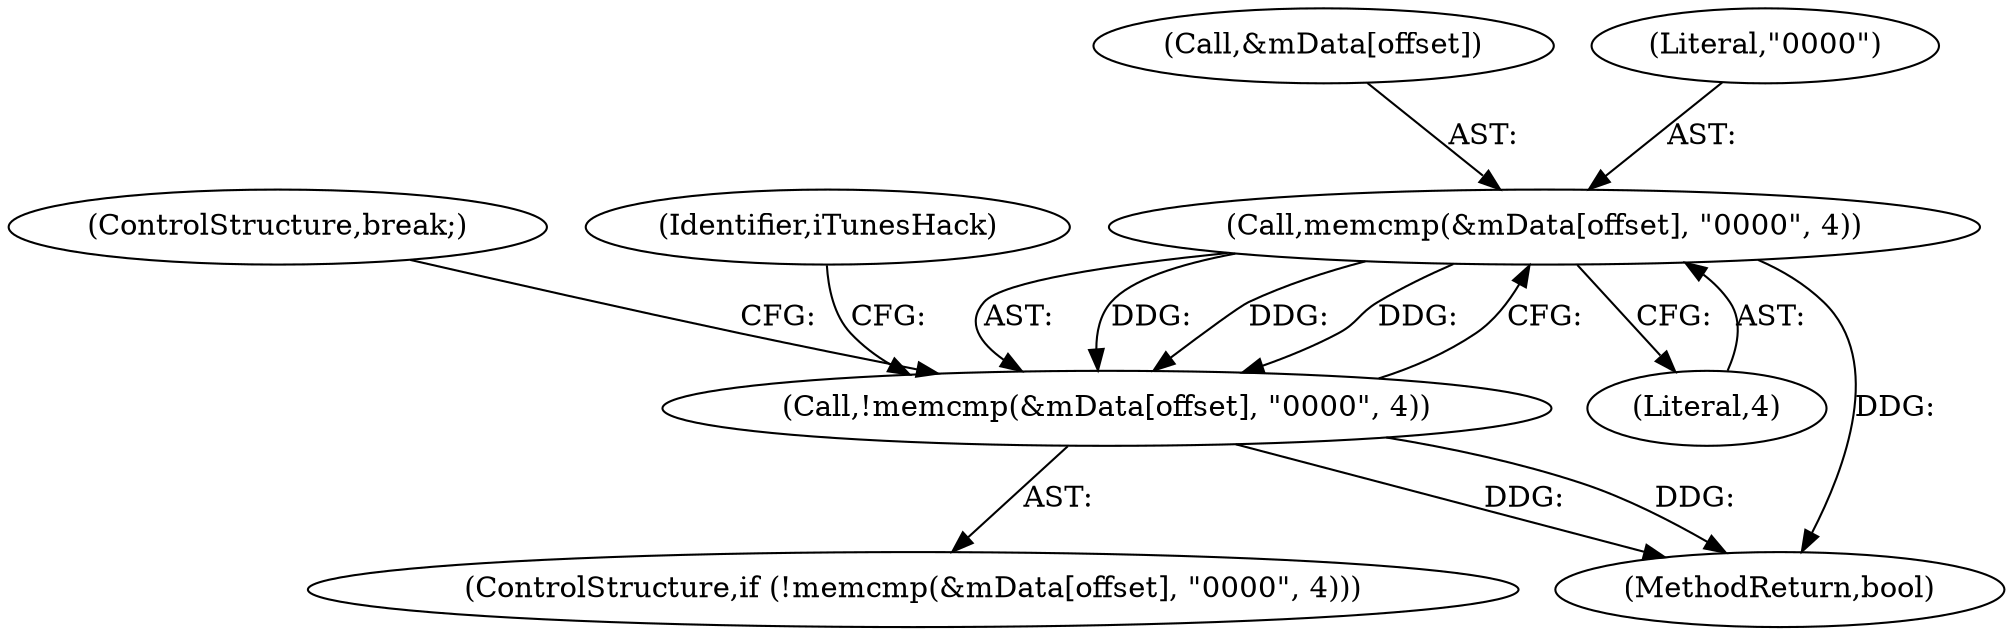 digraph "0_Android_6f1d990ce0f116a205f467d9eb2082795e33872b@API" {
"1000124" [label="(Call,memcmp(&mData[offset], \"\0\0\0\0\", 4))"];
"1000123" [label="(Call,!memcmp(&mData[offset], \"\0\0\0\0\", 4))"];
"1000123" [label="(Call,!memcmp(&mData[offset], \"\0\0\0\0\", 4))"];
"1000125" [label="(Call,&mData[offset])"];
"1000130" [label="(Literal,4)"];
"1000122" [label="(ControlStructure,if (!memcmp(&mData[offset], \"\0\0\0\0\", 4)))"];
"1000379" [label="(MethodReturn,bool)"];
"1000132" [label="(ControlStructure,break;)"];
"1000129" [label="(Literal,\"\0\0\0\0\")"];
"1000124" [label="(Call,memcmp(&mData[offset], \"\0\0\0\0\", 4))"];
"1000135" [label="(Identifier,iTunesHack)"];
"1000124" -> "1000123"  [label="AST: "];
"1000124" -> "1000130"  [label="CFG: "];
"1000125" -> "1000124"  [label="AST: "];
"1000129" -> "1000124"  [label="AST: "];
"1000130" -> "1000124"  [label="AST: "];
"1000123" -> "1000124"  [label="CFG: "];
"1000124" -> "1000379"  [label="DDG: "];
"1000124" -> "1000123"  [label="DDG: "];
"1000124" -> "1000123"  [label="DDG: "];
"1000124" -> "1000123"  [label="DDG: "];
"1000123" -> "1000122"  [label="AST: "];
"1000132" -> "1000123"  [label="CFG: "];
"1000135" -> "1000123"  [label="CFG: "];
"1000123" -> "1000379"  [label="DDG: "];
"1000123" -> "1000379"  [label="DDG: "];
}

